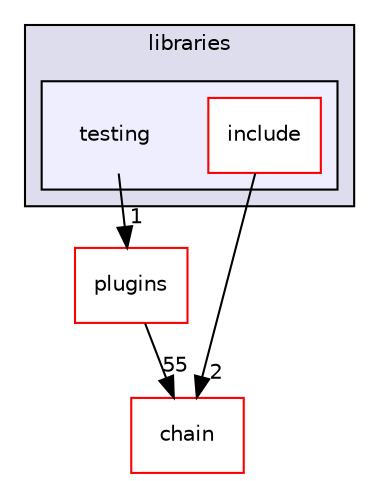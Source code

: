 digraph "libraries/testing" {
  compound=true
  node [ fontsize="10", fontname="Helvetica"];
  edge [ labelfontsize="10", labelfontname="Helvetica"];
  subgraph clusterdir_bc0718b08fb2015b8e59c47b2805f60c {
    graph [ bgcolor="#ddddee", pencolor="black", label="libraries" fontname="Helvetica", fontsize="10", URL="dir_bc0718b08fb2015b8e59c47b2805f60c.html"]
  subgraph clusterdir_a0ddc15358d31c1e837ef7d62dbe44eb {
    graph [ bgcolor="#eeeeff", pencolor="black", label="" URL="dir_a0ddc15358d31c1e837ef7d62dbe44eb.html"];
    dir_a0ddc15358d31c1e837ef7d62dbe44eb [shape=plaintext label="testing"];
    dir_bd56e2696dcdad99b9987f15a44dbe8d [shape=box label="include" color="red" fillcolor="white" style="filled" URL="dir_bd56e2696dcdad99b9987f15a44dbe8d.html"];
  }
  }
  dir_94df585d4e205d65756e56c0817a7014 [shape=box label="chain" fillcolor="white" style="filled" color="red" URL="dir_94df585d4e205d65756e56c0817a7014.html"];
  dir_38c8d24aef3972a7f87b834274e76e31 [shape=box label="plugins" fillcolor="white" style="filled" color="red" URL="dir_38c8d24aef3972a7f87b834274e76e31.html"];
  dir_a0ddc15358d31c1e837ef7d62dbe44eb->dir_38c8d24aef3972a7f87b834274e76e31 [headlabel="1", labeldistance=1.5 headhref="dir_001810_001703.html"];
  dir_bd56e2696dcdad99b9987f15a44dbe8d->dir_94df585d4e205d65756e56c0817a7014 [headlabel="2", labeldistance=1.5 headhref="dir_001811_000005.html"];
  dir_38c8d24aef3972a7f87b834274e76e31->dir_94df585d4e205d65756e56c0817a7014 [headlabel="55", labeldistance=1.5 headhref="dir_001703_000005.html"];
}
